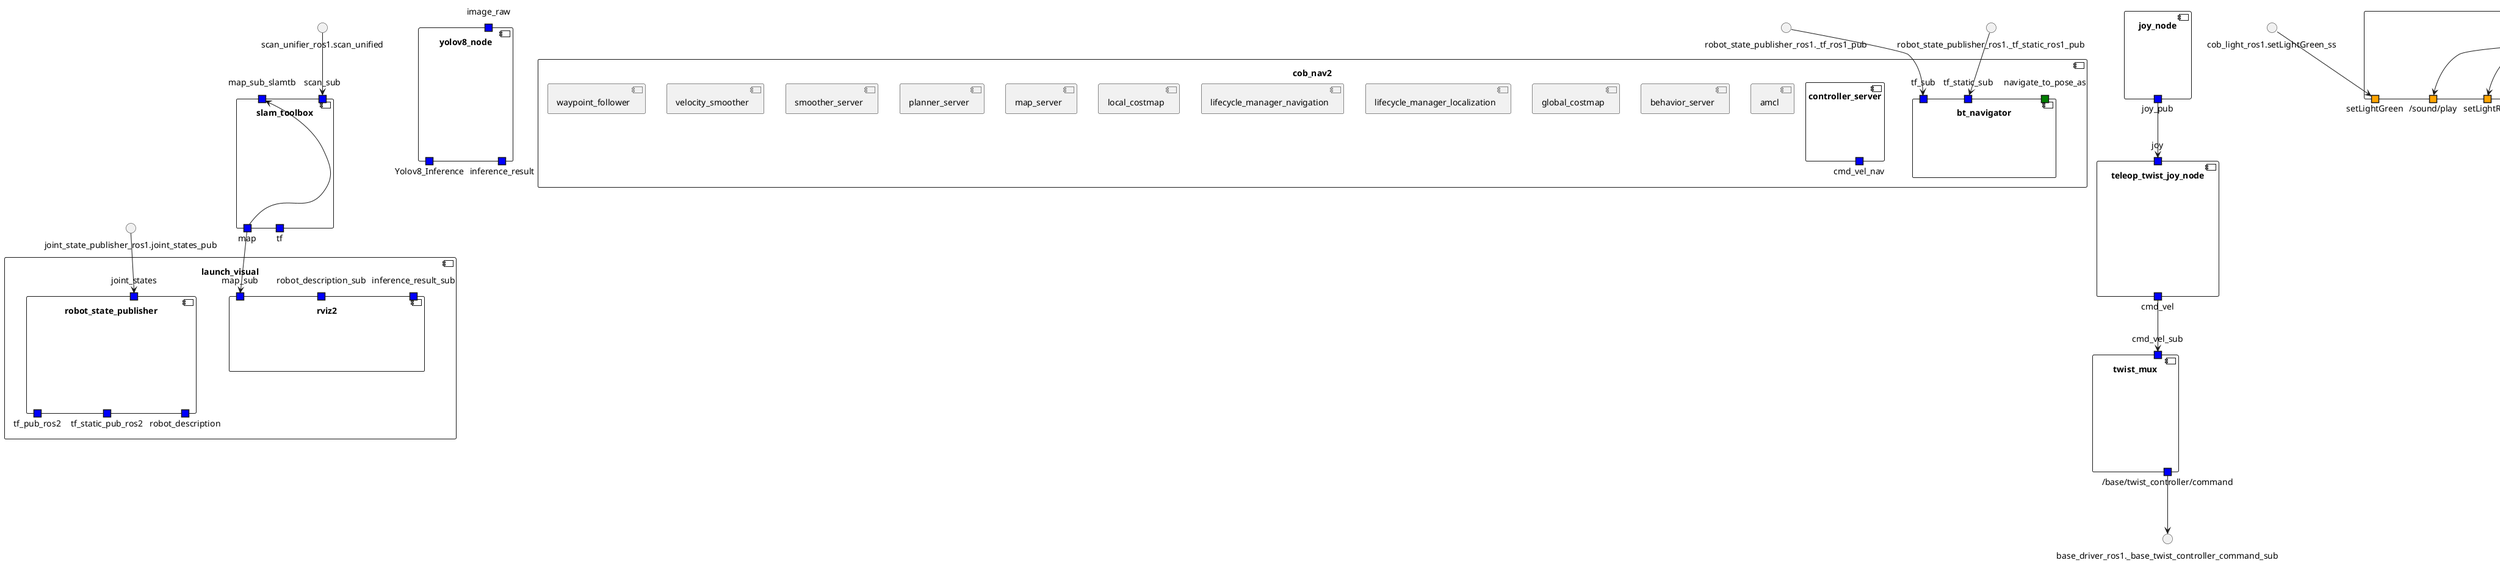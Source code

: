 @startuml

/'SUBSYSTEMS'/
component launch_visual {
  component robot_state_publisher {

/' PORTS DEFINED AS AVAILABLE IN THE ROSSYSTEM FILE '/
    portin robot_state_publisher.joint_states as "joint_states" #blue
    portout robot_state_publisher.tf_pub_ros2 as "tf_pub_ros2" #blue
    portout robot_state_publisher.tf_static_pub_ros2 as "tf_static_pub_ros2" #blue
    portout robot_state_publisher.robot_description as "robot_description" #blue

/' PORTS FROM THE ORIGINAL NODE '/
  }

  component rviz2 {

/' PORTS DEFINED AS AVAILABLE IN THE ROSSYSTEM FILE '/
    portin rviz2.map_sub as "map_sub" #blue
    portin rviz2.robot_description_sub as "robot_description_sub" #blue
    portin rviz2.inference_result_sub as "inference_result_sub" #blue

/' PORTS FROM THE ORIGINAL NODE '/
  }

 }
component cob_nav2 {
  component amcl {

/' PORTS DEFINED AS AVAILABLE IN THE ROSSYSTEM FILE '/

/' PORTS FROM THE ORIGINAL NODE '/
  }

  component behavior_server {

/' PORTS DEFINED AS AVAILABLE IN THE ROSSYSTEM FILE '/

/' PORTS FROM THE ORIGINAL NODE '/
  }

  component bt_navigator {

/' PORTS DEFINED AS AVAILABLE IN THE ROSSYSTEM FILE '/
    portin bt_navigator.tf_sub as "tf_sub" #blue
    portin bt_navigator.tf_static_sub as "tf_static_sub" #blue
    portin bt_navigator.navigate_to_pose_as as "navigate_to_pose_as" #green

/' PORTS FROM THE ORIGINAL NODE '/
  }

  component controller_server {

/' PORTS DEFINED AS AVAILABLE IN THE ROSSYSTEM FILE '/
    portout controller_server.cmd_vel_nav as "cmd_vel_nav" #blue

/' PORTS FROM THE ORIGINAL NODE '/
  }

  component global_costmap {

/' PORTS DEFINED AS AVAILABLE IN THE ROSSYSTEM FILE '/

/' PORTS FROM THE ORIGINAL NODE '/
  }

  component lifecycle_manager_localization {

/' PORTS DEFINED AS AVAILABLE IN THE ROSSYSTEM FILE '/

/' PORTS FROM THE ORIGINAL NODE '/
  }

  component lifecycle_manager_navigation {

/' PORTS DEFINED AS AVAILABLE IN THE ROSSYSTEM FILE '/

/' PORTS FROM THE ORIGINAL NODE '/
  }

  component local_costmap {

/' PORTS DEFINED AS AVAILABLE IN THE ROSSYSTEM FILE '/

/' PORTS FROM THE ORIGINAL NODE '/
  }

  component map_server {

/' PORTS DEFINED AS AVAILABLE IN THE ROSSYSTEM FILE '/

/' PORTS FROM THE ORIGINAL NODE '/
  }

  component planner_server {

/' PORTS DEFINED AS AVAILABLE IN THE ROSSYSTEM FILE '/

/' PORTS FROM THE ORIGINAL NODE '/
  }

  component smoother_server {

/' PORTS DEFINED AS AVAILABLE IN THE ROSSYSTEM FILE '/

/' PORTS FROM THE ORIGINAL NODE '/
  }

  component velocity_smoother {

/' PORTS DEFINED AS AVAILABLE IN THE ROSSYSTEM FILE '/

/' PORTS FROM THE ORIGINAL NODE '/
  }

  component waypoint_follower {

/' PORTS DEFINED AS AVAILABLE IN THE ROSSYSTEM FILE '/

/' PORTS FROM THE ORIGINAL NODE '/
  }

 }

  component joy_node {

/' PORTS DEFINED AS AVAILABLE IN THE ROSSYSTEM FILE '/
    portout joy_node.joy_pub as "joy_pub" #blue

/' PORTS FROM THE ORIGINAL NODE '/
  }

  component twist_mux {

/' PORTS DEFINED AS AVAILABLE IN THE ROSSYSTEM FILE '/
    portout twist_mux._base_twist_controller_command as "/base/twist_controller/command" #blue
    portin twist_mux.cmd_vel_sub as "cmd_vel_sub" #blue

/' PORTS FROM THE ORIGINAL NODE '/
  }

  component teleop_twist_joy_node {

/' PORTS DEFINED AS AVAILABLE IN THE ROSSYSTEM FILE '/
    portin teleop_twist_joy_node.joy as "joy" #blue
    portout teleop_twist_joy_node.cmd_vel as "cmd_vel" #blue

/' PORTS FROM THE ORIGINAL NODE '/
  }

  component slam_toolbox {

/' PORTS DEFINED AS AVAILABLE IN THE ROSSYSTEM FILE '/
    portin slam_toolbox.map_sub_slamtb as "map_sub_slamtb" #blue
    portin slam_toolbox.scan_sub as "scan_sub" #blue
    portout slam_toolbox.map as "map" #blue
    portout slam_toolbox.tf as "tf" #blue

/' PORTS FROM THE ORIGINAL NODE '/
  }

  component bt_lifecycle_node {

/' PORTS DEFINED AS AVAILABLE IN THE ROSSYSTEM FILE '/
    portout bt_lifecycle_node.setLightGreen as "setLightGreen" #orange
    portout bt_lifecycle_node.setLightRed as "setLightRed" #orange
    portout bt_lifecycle_node.setLightCyan as "setLightCyan" #orange
    portout bt_lifecycle_node.setLightCyanBreath as "setLightCyanBreath" #orange
    portout bt_lifecycle_node.setLightCyanSweep as "setLightCyanSweep" #orange
    portout bt_lifecycle_node.setMimicBusy as "setMimicBusy" #orange
    portout bt_lifecycle_node.setMimicAsking as "setMimicAsking" #orange
    portout bt_lifecycle_node.setMimicBlinking as "setMimicBlinking" #orange
    portout bt_lifecycle_node._sound_play as "/sound/play" #orange

/' PORTS FROM THE ORIGINAL NODE '/
  }

  component image_decompress {

/' PORTS DEFINED AS AVAILABLE IN THE ROSSYSTEM FILE '/
    portin image_decompress._torso_cam3d_left_upright_rgb_image_raw_compressed as "/torso_cam3d_left_upright/rgb/image_raw/compressed" #blue
    portout image_decompress.cam_left_decompressed as "cam_left/decompressed" #blue

/' PORTS FROM THE ORIGINAL NODE '/
  }

  component yolov8_node {

/' PORTS DEFINED AS AVAILABLE IN THE ROSSYSTEM FILE '/
    portout yolov8_node.Yolov8_Inference as "Yolov8_Inference" #blue
    portout yolov8_node.inference_result as "inference_result" #blue
    portin yolov8_node.image_raw as "image_raw" #blue

/' PORTS FROM THE ORIGINAL NODE '/
  }

  joy_node.joy_pub --> teleop_twist_joy_node.joy
  teleop_twist_joy_node.cmd_vel --> twist_mux.cmd_vel_sub
  robot_state_publisher_ros1._tf_ros1_pub --> bt_navigator.tf_sub
  robot_state_publisher_ros1._tf_static_ros1_pub --> bt_navigator.tf_static_sub
  twist_mux._base_twist_controller_command --> base_driver_ros1._base_twist_controller_command_sub
  scan_unifier_ros1.scan_unified --> slam_toolbox.scan_sub
  joint_state_publisher_ros1.joint_states_pub --> robot_state_publisher.joint_states
  slam_toolbox.map --> slam_toolbox.map_sub_slamtb
  slam_toolbox.map --> rviz2.map_sub
  cob_light_ros1.setLightGreen_ss --> bt_lifecycle_node.setLightGreen
  cob_light_ros1.setLightRed_ss --> bt_lifecycle_node.setLightRed
  cob_light_ros1.setLightCyan_ss --> bt_lifecycle_node.setLightCyan
  cob_light_ros1.setLightCyanBreath_ss --> bt_lifecycle_node.setLightCyanBreath
  cob_light_ros1.setLightCyanSweep_ss --> bt_lifecycle_node.setLightCyanSweep
  cob_mimic_ros1.setMimicAsking_ss --> bt_lifecycle_node.setMimicAsking
  cob_mimic_ros1.setMimicBusy_ss --> bt_lifecycle_node.setMimicBusy
  cob_mimic_ros1.setMimicBlinking_ss --> bt_lifecycle_node.setMimicBlinking
  cob_sound_ros1._sound_play_ss --> bt_lifecycle_node._sound_play
  cob_camera_ros1._image_raw_compressed --> image_decompress._torso_cam3d_left_upright_rgb_image_raw_compressed

@enduml